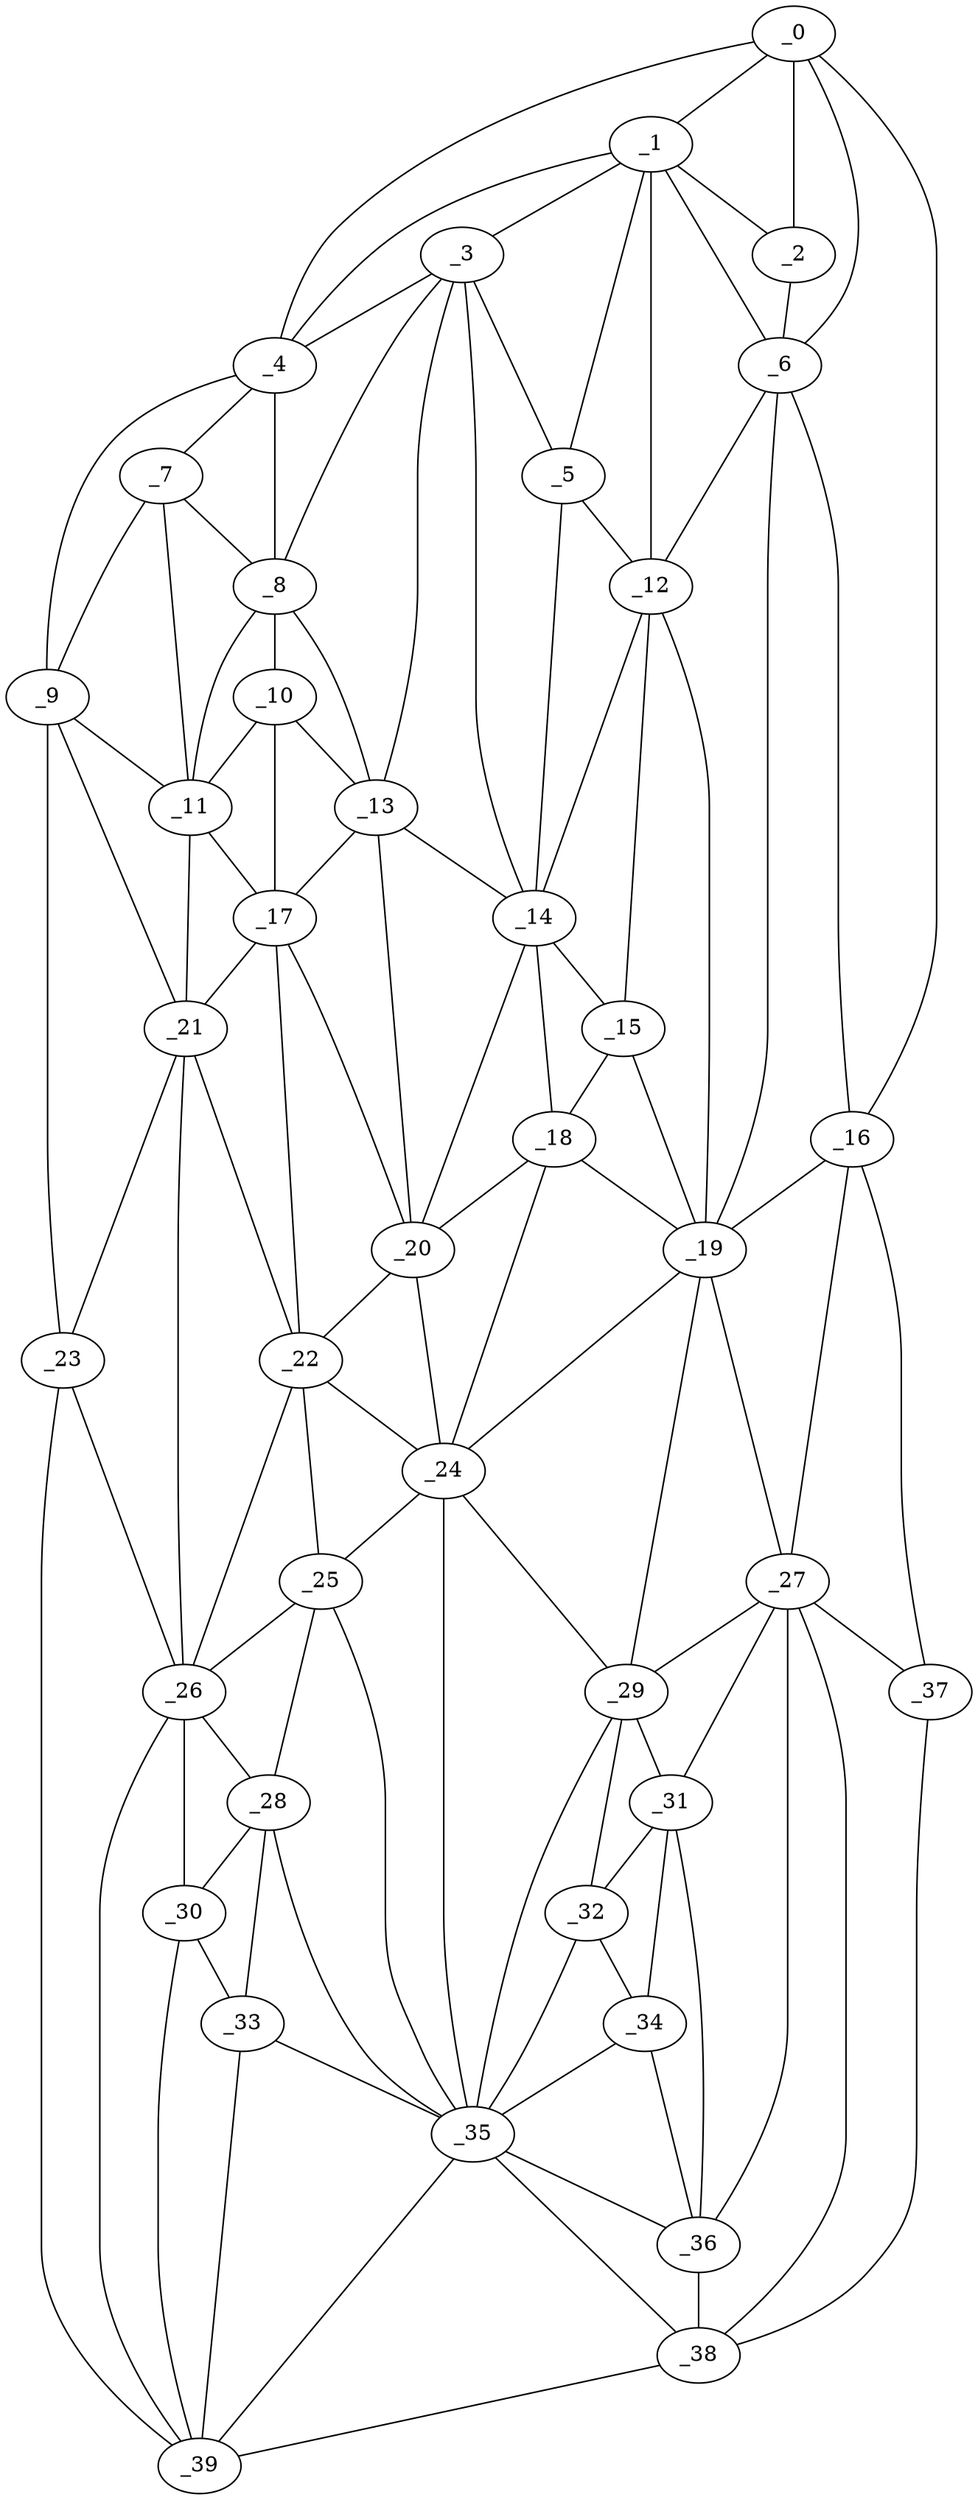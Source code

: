 graph "obj59__270.gxl" {
	_0	 [x=21,
		y=14];
	_1	 [x=26,
		y=49];
	_0 -- _1	 [valence=2];
	_2	 [x=29,
		y=35];
	_0 -- _2	 [valence=1];
	_4	 [x=29,
		y=100];
	_0 -- _4	 [valence=1];
	_6	 [x=34,
		y=38];
	_0 -- _6	 [valence=1];
	_16	 [x=64,
		y=3];
	_0 -- _16	 [valence=1];
	_1 -- _2	 [valence=2];
	_3	 [x=29,
		y=69];
	_1 -- _3	 [valence=2];
	_1 -- _4	 [valence=2];
	_5	 [x=31,
		y=65];
	_1 -- _5	 [valence=2];
	_1 -- _6	 [valence=1];
	_12	 [x=51,
		y=52];
	_1 -- _12	 [valence=2];
	_2 -- _6	 [valence=2];
	_3 -- _4	 [valence=2];
	_3 -- _5	 [valence=2];
	_8	 [x=42,
		y=92];
	_3 -- _8	 [valence=1];
	_13	 [x=54,
		y=80];
	_3 -- _13	 [valence=2];
	_14	 [x=55,
		y=72];
	_3 -- _14	 [valence=1];
	_7	 [x=39,
		y=99];
	_4 -- _7	 [valence=1];
	_4 -- _8	 [valence=2];
	_9	 [x=45,
		y=116];
	_4 -- _9	 [valence=1];
	_5 -- _12	 [valence=2];
	_5 -- _14	 [valence=2];
	_6 -- _12	 [valence=2];
	_6 -- _16	 [valence=2];
	_19	 [x=68,
		y=48];
	_6 -- _19	 [valence=2];
	_7 -- _8	 [valence=2];
	_7 -- _9	 [valence=2];
	_11	 [x=49,
		y=97];
	_7 -- _11	 [valence=1];
	_10	 [x=48,
		y=91];
	_8 -- _10	 [valence=1];
	_8 -- _11	 [valence=2];
	_8 -- _13	 [valence=2];
	_9 -- _11	 [valence=2];
	_21	 [x=75,
		y=104];
	_9 -- _21	 [valence=2];
	_23	 [x=79,
		y=116];
	_9 -- _23	 [valence=1];
	_10 -- _11	 [valence=2];
	_10 -- _13	 [valence=2];
	_17	 [x=64,
		y=92];
	_10 -- _17	 [valence=1];
	_11 -- _17	 [valence=2];
	_11 -- _21	 [valence=1];
	_12 -- _14	 [valence=2];
	_15	 [x=61,
		y=65];
	_12 -- _15	 [valence=2];
	_12 -- _19	 [valence=2];
	_13 -- _14	 [valence=1];
	_13 -- _17	 [valence=1];
	_20	 [x=69,
		y=75];
	_13 -- _20	 [valence=2];
	_14 -- _15	 [valence=2];
	_18	 [x=65,
		y=69];
	_14 -- _18	 [valence=1];
	_14 -- _20	 [valence=2];
	_15 -- _18	 [valence=2];
	_15 -- _19	 [valence=2];
	_16 -- _19	 [valence=2];
	_27	 [x=91,
		y=38];
	_16 -- _27	 [valence=2];
	_37	 [x=109,
		y=14];
	_16 -- _37	 [valence=1];
	_17 -- _20	 [valence=2];
	_17 -- _21	 [valence=2];
	_22	 [x=79,
		y=95];
	_17 -- _22	 [valence=2];
	_18 -- _19	 [valence=2];
	_18 -- _20	 [valence=2];
	_24	 [x=85,
		y=74];
	_18 -- _24	 [valence=2];
	_19 -- _24	 [valence=2];
	_19 -- _27	 [valence=2];
	_29	 [x=95,
		y=58];
	_19 -- _29	 [valence=2];
	_20 -- _22	 [valence=1];
	_20 -- _24	 [valence=1];
	_21 -- _22	 [valence=2];
	_21 -- _23	 [valence=1];
	_26	 [x=86,
		y=106];
	_21 -- _26	 [valence=2];
	_22 -- _24	 [valence=1];
	_25	 [x=85,
		y=94];
	_22 -- _25	 [valence=2];
	_22 -- _26	 [valence=2];
	_23 -- _26	 [valence=2];
	_39	 [x=109,
		y=108];
	_23 -- _39	 [valence=1];
	_24 -- _25	 [valence=2];
	_24 -- _29	 [valence=2];
	_35	 [x=104,
		y=72];
	_24 -- _35	 [valence=1];
	_25 -- _26	 [valence=1];
	_28	 [x=91,
		y=98];
	_25 -- _28	 [valence=2];
	_25 -- _35	 [valence=2];
	_26 -- _28	 [valence=2];
	_30	 [x=97,
		y=101];
	_26 -- _30	 [valence=1];
	_26 -- _39	 [valence=1];
	_27 -- _29	 [valence=1];
	_31	 [x=100,
		y=42];
	_27 -- _31	 [valence=1];
	_36	 [x=107,
		y=37];
	_27 -- _36	 [valence=2];
	_27 -- _37	 [valence=1];
	_38	 [x=109,
		y=33];
	_27 -- _38	 [valence=2];
	_28 -- _30	 [valence=2];
	_33	 [x=103,
		y=98];
	_28 -- _33	 [valence=2];
	_28 -- _35	 [valence=1];
	_29 -- _31	 [valence=2];
	_32	 [x=101,
		y=57];
	_29 -- _32	 [valence=1];
	_29 -- _35	 [valence=2];
	_30 -- _33	 [valence=1];
	_30 -- _39	 [valence=2];
	_31 -- _32	 [valence=2];
	_34	 [x=104,
		y=44];
	_31 -- _34	 [valence=2];
	_31 -- _36	 [valence=2];
	_32 -- _34	 [valence=1];
	_32 -- _35	 [valence=2];
	_33 -- _35	 [valence=2];
	_33 -- _39	 [valence=1];
	_34 -- _35	 [valence=2];
	_34 -- _36	 [valence=1];
	_35 -- _36	 [valence=1];
	_35 -- _38	 [valence=2];
	_35 -- _39	 [valence=1];
	_36 -- _38	 [valence=1];
	_37 -- _38	 [valence=1];
	_38 -- _39	 [valence=1];
}
